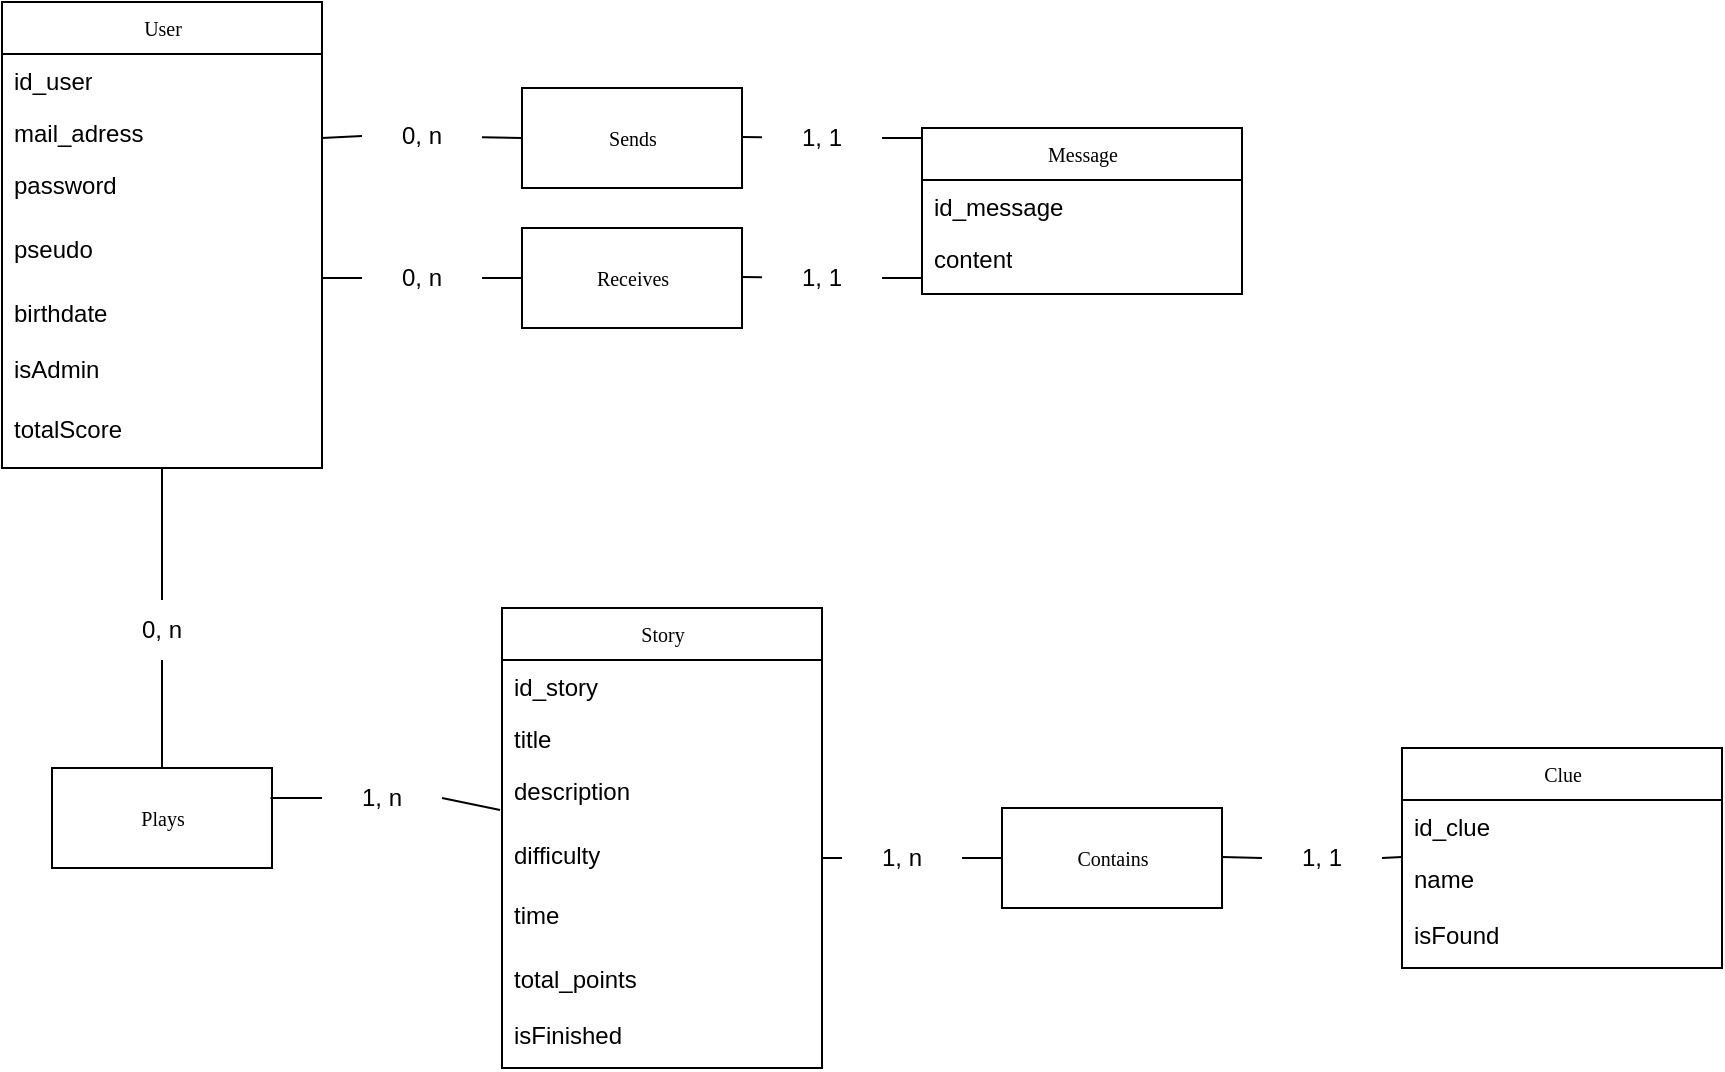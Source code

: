 <mxfile version="24.4.0" type="github">
  <diagram name="Page-1" id="c4acf3e9-155e-7222-9cf6-157b1a14988f">
    <mxGraphModel dx="1093" dy="704" grid="1" gridSize="10" guides="1" tooltips="1" connect="1" arrows="1" fold="1" page="1" pageScale="1" pageWidth="850" pageHeight="1100" background="none" math="0" shadow="0">
      <root>
        <mxCell id="0" />
        <mxCell id="1" parent="0" />
        <mxCell id="17acba5748e5396b-20" value="User" style="swimlane;html=1;fontStyle=0;childLayout=stackLayout;horizontal=1;startSize=26;fillColor=none;horizontalStack=0;resizeParent=1;resizeLast=0;collapsible=1;marginBottom=0;swimlaneFillColor=#ffffff;rounded=0;shadow=0;comic=0;labelBackgroundColor=none;strokeWidth=1;fontFamily=Verdana;fontSize=10;align=center;" parent="1" vertex="1">
          <mxGeometry x="70" y="97" width="160" height="233" as="geometry" />
        </mxCell>
        <mxCell id="17acba5748e5396b-21" value="id_user" style="text;html=1;strokeColor=none;fillColor=none;align=left;verticalAlign=top;spacingLeft=4;spacingRight=4;whiteSpace=wrap;overflow=hidden;rotatable=0;points=[[0,0.5],[1,0.5]];portConstraint=eastwest;" parent="17acba5748e5396b-20" vertex="1">
          <mxGeometry y="26" width="160" height="26" as="geometry" />
        </mxCell>
        <mxCell id="17acba5748e5396b-26" value="mail_adress" style="text;html=1;strokeColor=none;fillColor=none;align=left;verticalAlign=top;spacingLeft=4;spacingRight=4;whiteSpace=wrap;overflow=hidden;rotatable=0;points=[[0,0.5],[1,0.5]];portConstraint=eastwest;" parent="17acba5748e5396b-20" vertex="1">
          <mxGeometry y="52" width="160" height="26" as="geometry" />
        </mxCell>
        <mxCell id="4-IDEk3W93GI_t67XEji-1" value="password" style="text;html=1;strokeColor=none;fillColor=none;align=left;verticalAlign=top;spacingLeft=4;spacingRight=4;whiteSpace=wrap;overflow=hidden;rotatable=0;points=[[0,0.5],[1,0.5]];portConstraint=eastwest;" vertex="1" parent="17acba5748e5396b-20">
          <mxGeometry y="78" width="160" height="32" as="geometry" />
        </mxCell>
        <mxCell id="4-IDEk3W93GI_t67XEji-2" value="pseudo" style="text;html=1;strokeColor=none;fillColor=none;align=left;verticalAlign=top;spacingLeft=4;spacingRight=4;whiteSpace=wrap;overflow=hidden;rotatable=0;points=[[0,0.5],[1,0.5]];portConstraint=eastwest;" vertex="1" parent="17acba5748e5396b-20">
          <mxGeometry y="110" width="160" height="32" as="geometry" />
        </mxCell>
        <mxCell id="4-IDEk3W93GI_t67XEji-3" value="birthdate" style="text;html=1;strokeColor=none;fillColor=none;align=left;verticalAlign=top;spacingLeft=4;spacingRight=4;whiteSpace=wrap;overflow=hidden;rotatable=0;points=[[0,0.5],[1,0.5]];portConstraint=eastwest;" vertex="1" parent="17acba5748e5396b-20">
          <mxGeometry y="142" width="160" height="28" as="geometry" />
        </mxCell>
        <mxCell id="4-IDEk3W93GI_t67XEji-10" value="isAdmin" style="text;html=1;strokeColor=none;fillColor=none;align=left;verticalAlign=top;spacingLeft=4;spacingRight=4;whiteSpace=wrap;overflow=hidden;rotatable=0;points=[[0,0.5],[1,0.5]];portConstraint=eastwest;" vertex="1" parent="17acba5748e5396b-20">
          <mxGeometry y="170" width="160" height="30" as="geometry" />
        </mxCell>
        <mxCell id="4-IDEk3W93GI_t67XEji-25" value="totalScore" style="text;html=1;strokeColor=none;fillColor=none;align=left;verticalAlign=top;spacingLeft=4;spacingRight=4;whiteSpace=wrap;overflow=hidden;rotatable=0;points=[[0,0.5],[1,0.5]];portConstraint=eastwest;" vertex="1" parent="17acba5748e5396b-20">
          <mxGeometry y="200" width="160" height="30" as="geometry" />
        </mxCell>
        <mxCell id="17acba5748e5396b-30" value="Message" style="swimlane;html=1;fontStyle=0;childLayout=stackLayout;horizontal=1;startSize=26;fillColor=none;horizontalStack=0;resizeParent=1;resizeLast=0;collapsible=1;marginBottom=0;swimlaneFillColor=#ffffff;rounded=0;shadow=0;comic=0;labelBackgroundColor=none;strokeWidth=1;fontFamily=Verdana;fontSize=10;align=center;" parent="1" vertex="1">
          <mxGeometry x="530" y="160" width="160" height="83" as="geometry" />
        </mxCell>
        <mxCell id="17acba5748e5396b-31" value="id_message" style="text;html=1;strokeColor=none;fillColor=none;align=left;verticalAlign=top;spacingLeft=4;spacingRight=4;whiteSpace=wrap;overflow=hidden;rotatable=0;points=[[0,0.5],[1,0.5]];portConstraint=eastwest;" parent="17acba5748e5396b-30" vertex="1">
          <mxGeometry y="26" width="160" height="26" as="geometry" />
        </mxCell>
        <mxCell id="17acba5748e5396b-32" value="content" style="text;html=1;strokeColor=none;fillColor=none;align=left;verticalAlign=top;spacingLeft=4;spacingRight=4;whiteSpace=wrap;overflow=hidden;rotatable=0;points=[[0,0.5],[1,0.5]];portConstraint=eastwest;" parent="17acba5748e5396b-30" vertex="1">
          <mxGeometry y="52" width="160" height="26" as="geometry" />
        </mxCell>
        <mxCell id="5d2195bd80daf111-17" value="Sends" style="html=1;rounded=0;shadow=0;comic=0;labelBackgroundColor=none;strokeWidth=1;fontFamily=Verdana;fontSize=10;align=center;" parent="1" vertex="1">
          <mxGeometry x="330" y="140" width="110" height="50" as="geometry" />
        </mxCell>
        <mxCell id="4-IDEk3W93GI_t67XEji-5" value="" style="endArrow=none;html=1;rounded=0;entryX=0;entryY=0.5;entryDx=0;entryDy=0;" edge="1" parent="1" source="4-IDEk3W93GI_t67XEji-7" target="5d2195bd80daf111-17">
          <mxGeometry width="50" height="50" relative="1" as="geometry">
            <mxPoint x="230" y="165" as="sourcePoint" />
            <mxPoint x="280" y="120" as="targetPoint" />
          </mxGeometry>
        </mxCell>
        <mxCell id="4-IDEk3W93GI_t67XEji-6" value="" style="endArrow=none;html=1;rounded=0;" edge="1" parent="1" source="4-IDEk3W93GI_t67XEji-8">
          <mxGeometry width="50" height="50" relative="1" as="geometry">
            <mxPoint x="440" y="164.5" as="sourcePoint" />
            <mxPoint x="530" y="165" as="targetPoint" />
          </mxGeometry>
        </mxCell>
        <mxCell id="4-IDEk3W93GI_t67XEji-11" value="Receives" style="html=1;rounded=0;shadow=0;comic=0;labelBackgroundColor=none;strokeWidth=1;fontFamily=Verdana;fontSize=10;align=center;" vertex="1" parent="1">
          <mxGeometry x="330" y="210" width="110" height="50" as="geometry" />
        </mxCell>
        <mxCell id="4-IDEk3W93GI_t67XEji-12" value="" style="endArrow=none;html=1;rounded=0;entryX=0;entryY=0.5;entryDx=0;entryDy=0;" edge="1" parent="1" target="4-IDEk3W93GI_t67XEji-11" source="4-IDEk3W93GI_t67XEji-14">
          <mxGeometry width="50" height="50" relative="1" as="geometry">
            <mxPoint x="230" y="235" as="sourcePoint" />
            <mxPoint x="280" y="190" as="targetPoint" />
          </mxGeometry>
        </mxCell>
        <mxCell id="4-IDEk3W93GI_t67XEji-13" value="" style="endArrow=none;html=1;rounded=0;" edge="1" parent="1" source="4-IDEk3W93GI_t67XEji-15">
          <mxGeometry width="50" height="50" relative="1" as="geometry">
            <mxPoint x="440" y="234.5" as="sourcePoint" />
            <mxPoint x="530" y="235" as="targetPoint" />
          </mxGeometry>
        </mxCell>
        <mxCell id="4-IDEk3W93GI_t67XEji-16" value="Story" style="swimlane;html=1;fontStyle=0;childLayout=stackLayout;horizontal=1;startSize=26;fillColor=none;horizontalStack=0;resizeParent=1;resizeLast=0;collapsible=1;marginBottom=0;swimlaneFillColor=#ffffff;rounded=0;shadow=0;comic=0;labelBackgroundColor=none;strokeWidth=1;fontFamily=Verdana;fontSize=10;align=center;" vertex="1" parent="1">
          <mxGeometry x="320" y="400" width="160" height="230" as="geometry" />
        </mxCell>
        <mxCell id="4-IDEk3W93GI_t67XEji-17" value="id_story" style="text;html=1;strokeColor=none;fillColor=none;align=left;verticalAlign=top;spacingLeft=4;spacingRight=4;whiteSpace=wrap;overflow=hidden;rotatable=0;points=[[0,0.5],[1,0.5]];portConstraint=eastwest;" vertex="1" parent="4-IDEk3W93GI_t67XEji-16">
          <mxGeometry y="26" width="160" height="26" as="geometry" />
        </mxCell>
        <mxCell id="4-IDEk3W93GI_t67XEji-18" value="title" style="text;html=1;strokeColor=none;fillColor=none;align=left;verticalAlign=top;spacingLeft=4;spacingRight=4;whiteSpace=wrap;overflow=hidden;rotatable=0;points=[[0,0.5],[1,0.5]];portConstraint=eastwest;" vertex="1" parent="4-IDEk3W93GI_t67XEji-16">
          <mxGeometry y="52" width="160" height="26" as="geometry" />
        </mxCell>
        <mxCell id="4-IDEk3W93GI_t67XEji-19" value="description" style="text;html=1;strokeColor=none;fillColor=none;align=left;verticalAlign=top;spacingLeft=4;spacingRight=4;whiteSpace=wrap;overflow=hidden;rotatable=0;points=[[0,0.5],[1,0.5]];portConstraint=eastwest;" vertex="1" parent="4-IDEk3W93GI_t67XEji-16">
          <mxGeometry y="78" width="160" height="32" as="geometry" />
        </mxCell>
        <mxCell id="4-IDEk3W93GI_t67XEji-20" value="difficulty" style="text;html=1;strokeColor=none;fillColor=none;align=left;verticalAlign=top;spacingLeft=4;spacingRight=4;whiteSpace=wrap;overflow=hidden;rotatable=0;points=[[0,0.5],[1,0.5]];portConstraint=eastwest;" vertex="1" parent="4-IDEk3W93GI_t67XEji-16">
          <mxGeometry y="110" width="160" height="30" as="geometry" />
        </mxCell>
        <mxCell id="4-IDEk3W93GI_t67XEji-24" value="time" style="text;html=1;strokeColor=none;fillColor=none;align=left;verticalAlign=top;spacingLeft=4;spacingRight=4;whiteSpace=wrap;overflow=hidden;rotatable=0;points=[[0,0.5],[1,0.5]];portConstraint=eastwest;" vertex="1" parent="4-IDEk3W93GI_t67XEji-16">
          <mxGeometry y="140" width="160" height="32" as="geometry" />
        </mxCell>
        <mxCell id="4-IDEk3W93GI_t67XEji-23" value="total_points" style="text;html=1;strokeColor=none;fillColor=none;align=left;verticalAlign=top;spacingLeft=4;spacingRight=4;whiteSpace=wrap;overflow=hidden;rotatable=0;points=[[0,0.5],[1,0.5]];portConstraint=eastwest;" vertex="1" parent="4-IDEk3W93GI_t67XEji-16">
          <mxGeometry y="172" width="160" height="28" as="geometry" />
        </mxCell>
        <mxCell id="4-IDEk3W93GI_t67XEji-27" value="isFinished" style="text;html=1;strokeColor=none;fillColor=none;align=left;verticalAlign=top;spacingLeft=4;spacingRight=4;whiteSpace=wrap;overflow=hidden;rotatable=0;points=[[0,0.5],[1,0.5]];portConstraint=eastwest;" vertex="1" parent="4-IDEk3W93GI_t67XEji-16">
          <mxGeometry y="200" width="160" height="28" as="geometry" />
        </mxCell>
        <mxCell id="4-IDEk3W93GI_t67XEji-28" value="Plays" style="html=1;rounded=0;shadow=0;comic=0;labelBackgroundColor=none;strokeWidth=1;fontFamily=Verdana;fontSize=10;align=center;" vertex="1" parent="1">
          <mxGeometry x="95" y="480" width="110" height="50" as="geometry" />
        </mxCell>
        <mxCell id="4-IDEk3W93GI_t67XEji-29" value="" style="endArrow=none;html=1;rounded=0;exitX=0.5;exitY=0;exitDx=0;exitDy=0;" edge="1" parent="1" source="4-IDEk3W93GI_t67XEji-31">
          <mxGeometry width="50" height="50" relative="1" as="geometry">
            <mxPoint x="100" y="380" as="sourcePoint" />
            <mxPoint x="150" y="330" as="targetPoint" />
          </mxGeometry>
        </mxCell>
        <mxCell id="4-IDEk3W93GI_t67XEji-32" value="" style="endArrow=none;html=1;rounded=0;exitX=0.5;exitY=0;exitDx=0;exitDy=0;" edge="1" parent="1" source="4-IDEk3W93GI_t67XEji-28" target="4-IDEk3W93GI_t67XEji-31">
          <mxGeometry width="50" height="50" relative="1" as="geometry">
            <mxPoint x="150" y="480" as="sourcePoint" />
            <mxPoint x="150" y="330" as="targetPoint" />
          </mxGeometry>
        </mxCell>
        <mxCell id="4-IDEk3W93GI_t67XEji-31" value="0, n " style="text;html=1;align=center;verticalAlign=middle;whiteSpace=wrap;rounded=0;" vertex="1" parent="1">
          <mxGeometry x="120" y="396" width="60" height="30" as="geometry" />
        </mxCell>
        <mxCell id="4-IDEk3W93GI_t67XEji-33" value="" style="endArrow=none;html=1;rounded=0;entryX=0;entryY=0.5;entryDx=0;entryDy=0;" edge="1" parent="1" target="4-IDEk3W93GI_t67XEji-14">
          <mxGeometry width="50" height="50" relative="1" as="geometry">
            <mxPoint x="230" y="235" as="sourcePoint" />
            <mxPoint x="330" y="235" as="targetPoint" />
          </mxGeometry>
        </mxCell>
        <mxCell id="4-IDEk3W93GI_t67XEji-14" value="0, n " style="text;html=1;align=center;verticalAlign=middle;whiteSpace=wrap;rounded=0;" vertex="1" parent="1">
          <mxGeometry x="250" y="220" width="60" height="30" as="geometry" />
        </mxCell>
        <mxCell id="4-IDEk3W93GI_t67XEji-34" value="" style="endArrow=none;html=1;rounded=0;" edge="1" parent="1" target="4-IDEk3W93GI_t67XEji-15">
          <mxGeometry width="50" height="50" relative="1" as="geometry">
            <mxPoint x="440" y="234.5" as="sourcePoint" />
            <mxPoint x="530" y="235" as="targetPoint" />
          </mxGeometry>
        </mxCell>
        <mxCell id="4-IDEk3W93GI_t67XEji-15" value="&lt;div&gt;1, 1 &lt;/div&gt;" style="text;html=1;align=center;verticalAlign=middle;whiteSpace=wrap;rounded=0;" vertex="1" parent="1">
          <mxGeometry x="450" y="220" width="60" height="30" as="geometry" />
        </mxCell>
        <mxCell id="4-IDEk3W93GI_t67XEji-35" value="" style="endArrow=none;html=1;rounded=0;" edge="1" parent="1" target="4-IDEk3W93GI_t67XEji-8">
          <mxGeometry width="50" height="50" relative="1" as="geometry">
            <mxPoint x="440" y="164.5" as="sourcePoint" />
            <mxPoint x="530" y="165" as="targetPoint" />
          </mxGeometry>
        </mxCell>
        <mxCell id="4-IDEk3W93GI_t67XEji-8" value="&lt;div&gt;1, 1 &lt;/div&gt;" style="text;html=1;align=center;verticalAlign=middle;whiteSpace=wrap;rounded=0;" vertex="1" parent="1">
          <mxGeometry x="450" y="150" width="60" height="30" as="geometry" />
        </mxCell>
        <mxCell id="4-IDEk3W93GI_t67XEji-36" value="" style="endArrow=none;html=1;rounded=0;entryX=0;entryY=0.5;entryDx=0;entryDy=0;" edge="1" parent="1" target="4-IDEk3W93GI_t67XEji-7">
          <mxGeometry width="50" height="50" relative="1" as="geometry">
            <mxPoint x="230" y="165" as="sourcePoint" />
            <mxPoint x="330" y="165" as="targetPoint" />
          </mxGeometry>
        </mxCell>
        <mxCell id="4-IDEk3W93GI_t67XEji-7" value="0, n " style="text;html=1;align=center;verticalAlign=middle;whiteSpace=wrap;rounded=0;" vertex="1" parent="1">
          <mxGeometry x="250" y="149" width="60" height="30" as="geometry" />
        </mxCell>
        <mxCell id="4-IDEk3W93GI_t67XEji-41" value="" style="endArrow=none;html=1;rounded=0;entryX=-0.006;entryY=0.719;entryDx=0;entryDy=0;entryPerimeter=0;exitX=1;exitY=0.5;exitDx=0;exitDy=0;" edge="1" parent="1" source="4-IDEk3W93GI_t67XEji-37" target="4-IDEk3W93GI_t67XEji-19">
          <mxGeometry width="50" height="50" relative="1" as="geometry">
            <mxPoint x="290" y="493.523" as="sourcePoint" />
            <mxPoint x="319.04" y="496.478" as="targetPoint" />
          </mxGeometry>
        </mxCell>
        <mxCell id="4-IDEk3W93GI_t67XEji-42" value="" style="endArrow=none;html=1;rounded=0;entryX=0;entryY=0.5;entryDx=0;entryDy=0;exitX=0.993;exitY=0.299;exitDx=0;exitDy=0;exitPerimeter=0;" edge="1" parent="1" source="4-IDEk3W93GI_t67XEji-28" target="4-IDEk3W93GI_t67XEji-37">
          <mxGeometry width="50" height="50" relative="1" as="geometry">
            <mxPoint x="205" y="500" as="sourcePoint" />
            <mxPoint x="319" y="501" as="targetPoint" />
          </mxGeometry>
        </mxCell>
        <mxCell id="4-IDEk3W93GI_t67XEji-37" value="&lt;div&gt;1, n &lt;/div&gt;" style="text;html=1;align=center;verticalAlign=middle;whiteSpace=wrap;rounded=0;" vertex="1" parent="1">
          <mxGeometry x="230" y="480" width="60" height="30" as="geometry" />
        </mxCell>
        <mxCell id="4-IDEk3W93GI_t67XEji-45" value="Contains" style="html=1;rounded=0;shadow=0;comic=0;labelBackgroundColor=none;strokeWidth=1;fontFamily=Verdana;fontSize=10;align=center;" vertex="1" parent="1">
          <mxGeometry x="570" y="500" width="110" height="50" as="geometry" />
        </mxCell>
        <mxCell id="4-IDEk3W93GI_t67XEji-50" value="Clue" style="swimlane;html=1;fontStyle=0;childLayout=stackLayout;horizontal=1;startSize=26;fillColor=none;horizontalStack=0;resizeParent=1;resizeLast=0;collapsible=1;marginBottom=0;swimlaneFillColor=#ffffff;rounded=0;shadow=0;comic=0;labelBackgroundColor=none;strokeWidth=1;fontFamily=Verdana;fontSize=10;align=center;" vertex="1" parent="1">
          <mxGeometry x="770" y="470" width="160" height="110" as="geometry" />
        </mxCell>
        <mxCell id="4-IDEk3W93GI_t67XEji-51" value="id_clue" style="text;html=1;strokeColor=none;fillColor=none;align=left;verticalAlign=top;spacingLeft=4;spacingRight=4;whiteSpace=wrap;overflow=hidden;rotatable=0;points=[[0,0.5],[1,0.5]];portConstraint=eastwest;" vertex="1" parent="4-IDEk3W93GI_t67XEji-50">
          <mxGeometry y="26" width="160" height="26" as="geometry" />
        </mxCell>
        <mxCell id="4-IDEk3W93GI_t67XEji-53" value="name" style="text;html=1;strokeColor=none;fillColor=none;align=left;verticalAlign=top;spacingLeft=4;spacingRight=4;whiteSpace=wrap;overflow=hidden;rotatable=0;points=[[0,0.5],[1,0.5]];portConstraint=eastwest;" vertex="1" parent="4-IDEk3W93GI_t67XEji-50">
          <mxGeometry y="52" width="160" height="28" as="geometry" />
        </mxCell>
        <mxCell id="4-IDEk3W93GI_t67XEji-52" value="isFound" style="text;html=1;strokeColor=none;fillColor=none;align=left;verticalAlign=top;spacingLeft=4;spacingRight=4;whiteSpace=wrap;overflow=hidden;rotatable=0;points=[[0,0.5],[1,0.5]];portConstraint=eastwest;" vertex="1" parent="4-IDEk3W93GI_t67XEji-50">
          <mxGeometry y="80" width="160" height="28" as="geometry" />
        </mxCell>
        <mxCell id="4-IDEk3W93GI_t67XEji-55" value="" style="endArrow=none;html=1;rounded=0;entryX=0;entryY=0.5;entryDx=0;entryDy=0;exitX=1;exitY=0.5;exitDx=0;exitDy=0;" edge="1" parent="1" source="4-IDEk3W93GI_t67XEji-57" target="4-IDEk3W93GI_t67XEji-45">
          <mxGeometry width="50" height="50" relative="1" as="geometry">
            <mxPoint x="480" y="530" as="sourcePoint" />
            <mxPoint x="530" y="480" as="targetPoint" />
          </mxGeometry>
        </mxCell>
        <mxCell id="4-IDEk3W93GI_t67XEji-56" value="" style="endArrow=none;html=1;rounded=0;entryX=0;entryY=0.5;entryDx=0;entryDy=0;exitX=1;exitY=0.5;exitDx=0;exitDy=0;" edge="1" parent="1" source="4-IDEk3W93GI_t67XEji-59">
          <mxGeometry width="50" height="50" relative="1" as="geometry">
            <mxPoint x="680" y="524.44" as="sourcePoint" />
            <mxPoint x="770" y="524.44" as="targetPoint" />
          </mxGeometry>
        </mxCell>
        <mxCell id="4-IDEk3W93GI_t67XEji-58" value="" style="endArrow=none;html=1;rounded=0;entryX=0;entryY=0.5;entryDx=0;entryDy=0;exitX=1;exitY=0.5;exitDx=0;exitDy=0;" edge="1" parent="1" source="4-IDEk3W93GI_t67XEji-20" target="4-IDEk3W93GI_t67XEji-57">
          <mxGeometry width="50" height="50" relative="1" as="geometry">
            <mxPoint x="480" y="525" as="sourcePoint" />
            <mxPoint x="570" y="525" as="targetPoint" />
          </mxGeometry>
        </mxCell>
        <mxCell id="4-IDEk3W93GI_t67XEji-57" value="&lt;div&gt;1, n &lt;/div&gt;" style="text;html=1;align=center;verticalAlign=middle;whiteSpace=wrap;rounded=0;" vertex="1" parent="1">
          <mxGeometry x="490" y="510" width="60" height="30" as="geometry" />
        </mxCell>
        <mxCell id="4-IDEk3W93GI_t67XEji-60" value="" style="endArrow=none;html=1;rounded=0;entryX=0;entryY=0.5;entryDx=0;entryDy=0;exitX=1;exitY=0.5;exitDx=0;exitDy=0;" edge="1" parent="1" target="4-IDEk3W93GI_t67XEji-59">
          <mxGeometry width="50" height="50" relative="1" as="geometry">
            <mxPoint x="680" y="524.44" as="sourcePoint" />
            <mxPoint x="770" y="524.44" as="targetPoint" />
          </mxGeometry>
        </mxCell>
        <mxCell id="4-IDEk3W93GI_t67XEji-59" value="&lt;div&gt;1, 1 &lt;/div&gt;" style="text;html=1;align=center;verticalAlign=middle;whiteSpace=wrap;rounded=0;" vertex="1" parent="1">
          <mxGeometry x="700" y="510" width="60" height="30" as="geometry" />
        </mxCell>
      </root>
    </mxGraphModel>
  </diagram>
</mxfile>
